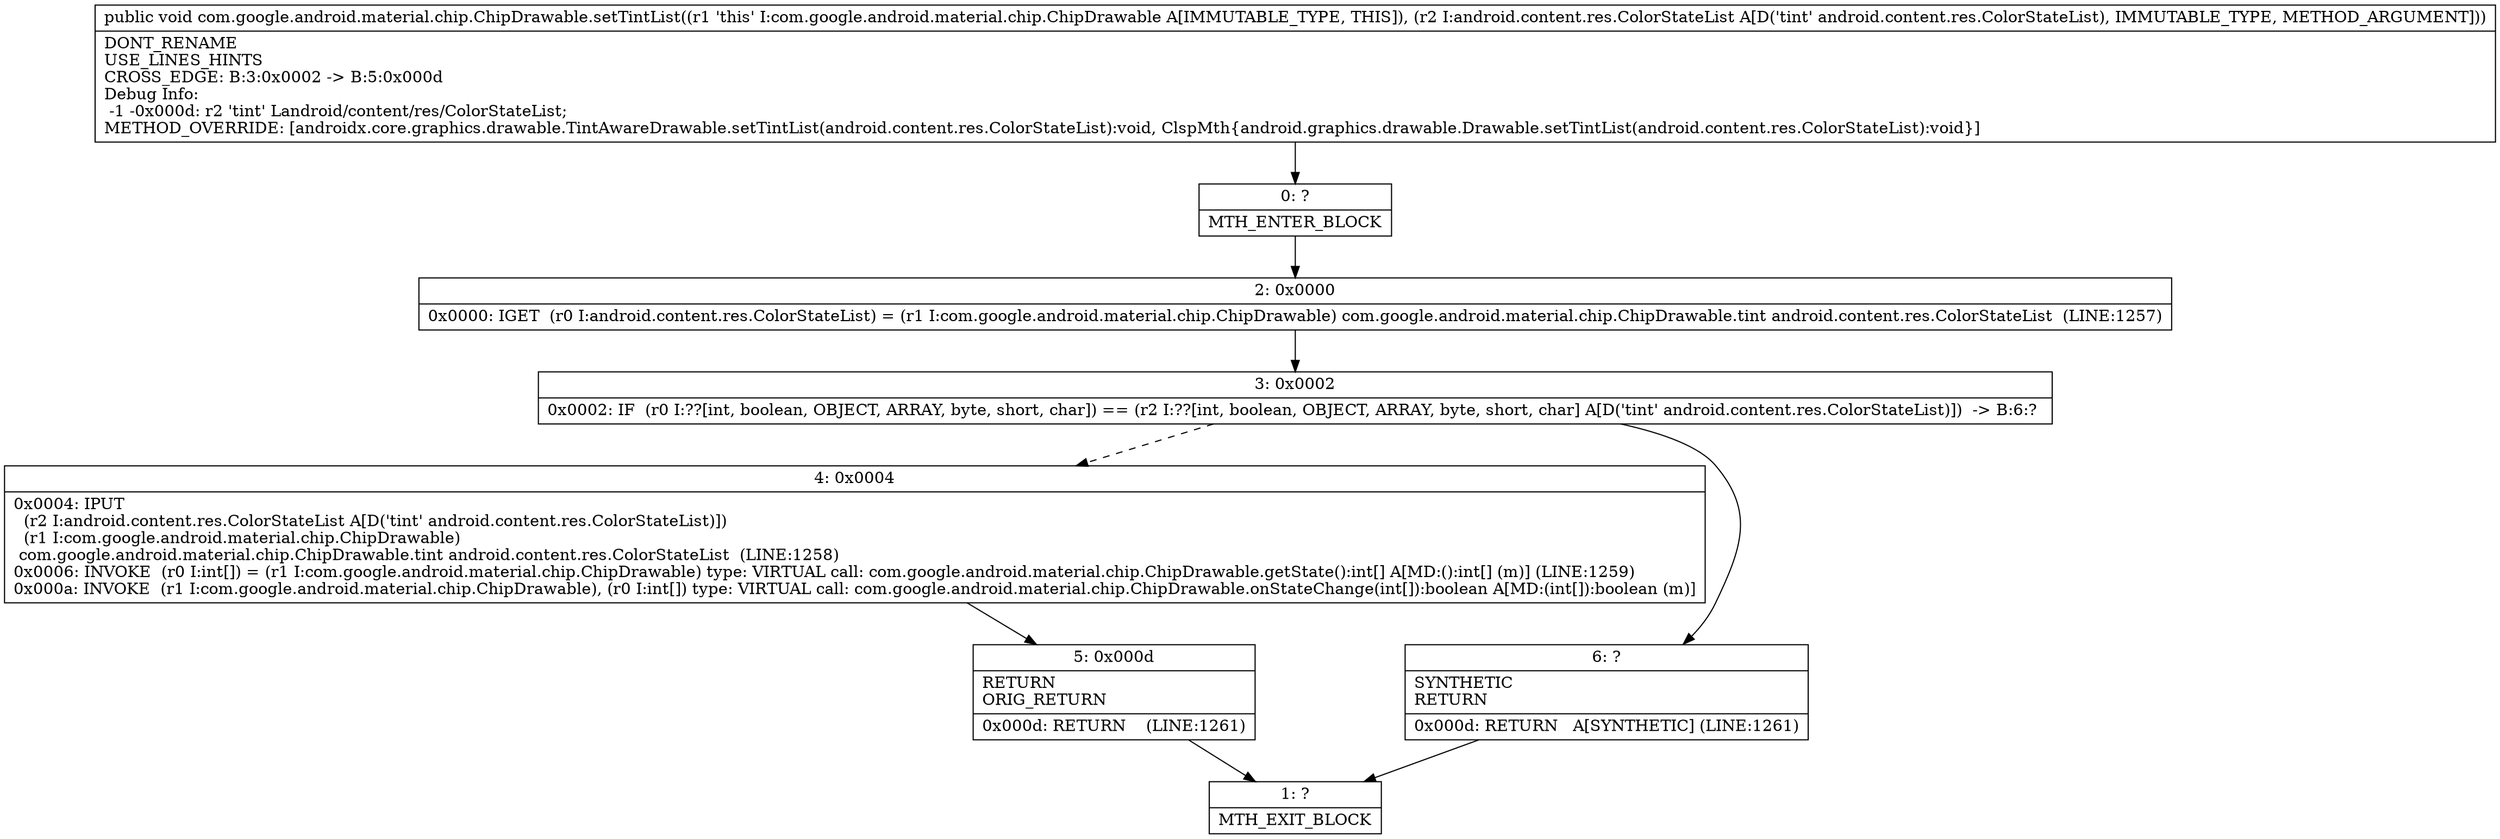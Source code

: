 digraph "CFG forcom.google.android.material.chip.ChipDrawable.setTintList(Landroid\/content\/res\/ColorStateList;)V" {
Node_0 [shape=record,label="{0\:\ ?|MTH_ENTER_BLOCK\l}"];
Node_2 [shape=record,label="{2\:\ 0x0000|0x0000: IGET  (r0 I:android.content.res.ColorStateList) = (r1 I:com.google.android.material.chip.ChipDrawable) com.google.android.material.chip.ChipDrawable.tint android.content.res.ColorStateList  (LINE:1257)\l}"];
Node_3 [shape=record,label="{3\:\ 0x0002|0x0002: IF  (r0 I:??[int, boolean, OBJECT, ARRAY, byte, short, char]) == (r2 I:??[int, boolean, OBJECT, ARRAY, byte, short, char] A[D('tint' android.content.res.ColorStateList)])  \-\> B:6:? \l}"];
Node_4 [shape=record,label="{4\:\ 0x0004|0x0004: IPUT  \l  (r2 I:android.content.res.ColorStateList A[D('tint' android.content.res.ColorStateList)])\l  (r1 I:com.google.android.material.chip.ChipDrawable)\l com.google.android.material.chip.ChipDrawable.tint android.content.res.ColorStateList  (LINE:1258)\l0x0006: INVOKE  (r0 I:int[]) = (r1 I:com.google.android.material.chip.ChipDrawable) type: VIRTUAL call: com.google.android.material.chip.ChipDrawable.getState():int[] A[MD:():int[] (m)] (LINE:1259)\l0x000a: INVOKE  (r1 I:com.google.android.material.chip.ChipDrawable), (r0 I:int[]) type: VIRTUAL call: com.google.android.material.chip.ChipDrawable.onStateChange(int[]):boolean A[MD:(int[]):boolean (m)]\l}"];
Node_5 [shape=record,label="{5\:\ 0x000d|RETURN\lORIG_RETURN\l|0x000d: RETURN    (LINE:1261)\l}"];
Node_1 [shape=record,label="{1\:\ ?|MTH_EXIT_BLOCK\l}"];
Node_6 [shape=record,label="{6\:\ ?|SYNTHETIC\lRETURN\l|0x000d: RETURN   A[SYNTHETIC] (LINE:1261)\l}"];
MethodNode[shape=record,label="{public void com.google.android.material.chip.ChipDrawable.setTintList((r1 'this' I:com.google.android.material.chip.ChipDrawable A[IMMUTABLE_TYPE, THIS]), (r2 I:android.content.res.ColorStateList A[D('tint' android.content.res.ColorStateList), IMMUTABLE_TYPE, METHOD_ARGUMENT]))  | DONT_RENAME\lUSE_LINES_HINTS\lCROSS_EDGE: B:3:0x0002 \-\> B:5:0x000d\lDebug Info:\l  \-1 \-0x000d: r2 'tint' Landroid\/content\/res\/ColorStateList;\lMETHOD_OVERRIDE: [androidx.core.graphics.drawable.TintAwareDrawable.setTintList(android.content.res.ColorStateList):void, ClspMth\{android.graphics.drawable.Drawable.setTintList(android.content.res.ColorStateList):void\}]\l}"];
MethodNode -> Node_0;Node_0 -> Node_2;
Node_2 -> Node_3;
Node_3 -> Node_4[style=dashed];
Node_3 -> Node_6;
Node_4 -> Node_5;
Node_5 -> Node_1;
Node_6 -> Node_1;
}

